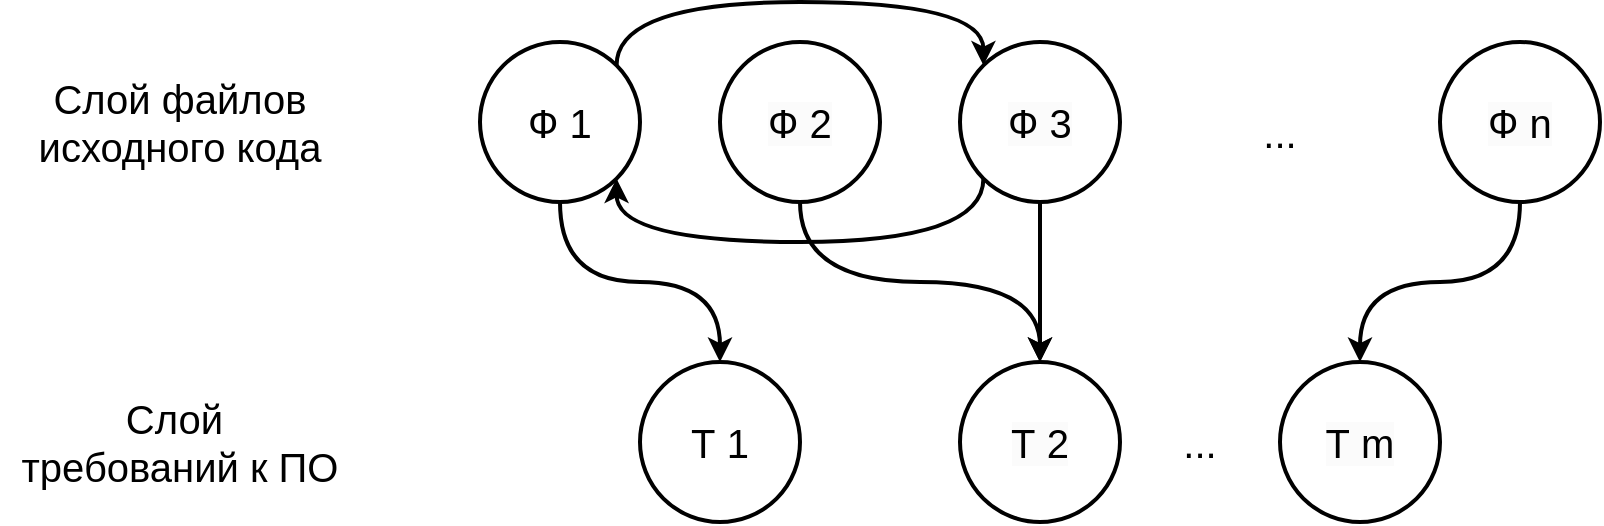 <mxfile version="24.1.0" type="device">
  <diagram name="Страница — 1" id="Dx4HJu2XlHP2NclFZBdM">
    <mxGraphModel dx="1696" dy="674" grid="1" gridSize="10" guides="1" tooltips="1" connect="1" arrows="1" fold="1" page="1" pageScale="1" pageWidth="827" pageHeight="1169" math="0" shadow="0">
      <root>
        <mxCell id="0" />
        <mxCell id="1" parent="0" />
        <mxCell id="aCNr2ZCx3YeNcreIHC94-26" style="edgeStyle=orthogonalEdgeStyle;curved=1;rounded=0;orthogonalLoop=1;jettySize=auto;html=1;exitX=1;exitY=0;exitDx=0;exitDy=0;entryX=0;entryY=0;entryDx=0;entryDy=0;fontSize=20;strokeWidth=2;" parent="1" source="aCNr2ZCx3YeNcreIHC94-1" target="aCNr2ZCx3YeNcreIHC94-3" edge="1">
          <mxGeometry relative="1" as="geometry">
            <Array as="points">
              <mxPoint x="188" y="140" />
              <mxPoint x="372" y="140" />
            </Array>
          </mxGeometry>
        </mxCell>
        <mxCell id="M6A23sAuDvBOEtbgDGJb-3" style="edgeStyle=orthogonalEdgeStyle;curved=1;rounded=0;orthogonalLoop=1;jettySize=auto;html=1;exitX=0.5;exitY=1;exitDx=0;exitDy=0;entryX=0.5;entryY=0;entryDx=0;entryDy=0;strokeWidth=2;" parent="1" source="aCNr2ZCx3YeNcreIHC94-1" target="aCNr2ZCx3YeNcreIHC94-4" edge="1">
          <mxGeometry relative="1" as="geometry" />
        </mxCell>
        <mxCell id="aCNr2ZCx3YeNcreIHC94-1" value="Ф 1" style="ellipse;whiteSpace=wrap;html=1;aspect=fixed;fontSize=20;strokeWidth=2;" parent="1" vertex="1">
          <mxGeometry x="120" y="160" width="80" height="80" as="geometry" />
        </mxCell>
        <mxCell id="M6A23sAuDvBOEtbgDGJb-5" style="edgeStyle=orthogonalEdgeStyle;curved=1;rounded=0;orthogonalLoop=1;jettySize=auto;html=1;exitX=0.5;exitY=1;exitDx=0;exitDy=0;entryX=0.5;entryY=0;entryDx=0;entryDy=0;strokeWidth=2;" parent="1" source="aCNr2ZCx3YeNcreIHC94-2" target="aCNr2ZCx3YeNcreIHC94-5" edge="1">
          <mxGeometry relative="1" as="geometry" />
        </mxCell>
        <mxCell id="aCNr2ZCx3YeNcreIHC94-2" value="&lt;span style=&quot;color: rgb(0, 0, 0); font-family: Helvetica; font-size: 20px; font-style: normal; font-variant-ligatures: normal; font-variant-caps: normal; font-weight: 400; letter-spacing: normal; orphans: 2; text-align: center; text-indent: 0px; text-transform: none; widows: 2; word-spacing: 0px; -webkit-text-stroke-width: 0px; white-space: normal; background-color: rgb(251, 251, 251); text-decoration-thickness: initial; text-decoration-style: initial; text-decoration-color: initial; float: none; display: inline !important;&quot;&gt;Ф 2&lt;/span&gt;" style="ellipse;whiteSpace=wrap;html=1;aspect=fixed;fontSize=20;strokeWidth=2;" parent="1" vertex="1">
          <mxGeometry x="240" y="160" width="80" height="80" as="geometry" />
        </mxCell>
        <mxCell id="aCNr2ZCx3YeNcreIHC94-27" style="edgeStyle=orthogonalEdgeStyle;curved=1;rounded=0;orthogonalLoop=1;jettySize=auto;html=1;exitX=0;exitY=1;exitDx=0;exitDy=0;entryX=1;entryY=1;entryDx=0;entryDy=0;fontSize=20;strokeWidth=2;" parent="1" source="aCNr2ZCx3YeNcreIHC94-3" target="aCNr2ZCx3YeNcreIHC94-1" edge="1">
          <mxGeometry relative="1" as="geometry">
            <Array as="points">
              <mxPoint x="372" y="260" />
              <mxPoint x="188" y="260" />
            </Array>
          </mxGeometry>
        </mxCell>
        <mxCell id="aCNr2ZCx3YeNcreIHC94-3" value="&lt;span style=&quot;color: rgb(0, 0, 0); font-family: Helvetica; font-size: 20px; font-style: normal; font-variant-ligatures: normal; font-variant-caps: normal; font-weight: 400; letter-spacing: normal; orphans: 2; text-align: center; text-indent: 0px; text-transform: none; widows: 2; word-spacing: 0px; -webkit-text-stroke-width: 0px; white-space: normal; background-color: rgb(251, 251, 251); text-decoration-thickness: initial; text-decoration-style: initial; text-decoration-color: initial; float: none; display: inline !important;&quot;&gt;Ф 3&lt;/span&gt;" style="ellipse;whiteSpace=wrap;html=1;aspect=fixed;fontSize=20;strokeWidth=2;" parent="1" vertex="1">
          <mxGeometry x="360" y="160" width="80" height="80" as="geometry" />
        </mxCell>
        <mxCell id="aCNr2ZCx3YeNcreIHC94-4" value="Т 1" style="ellipse;whiteSpace=wrap;html=1;aspect=fixed;fontSize=20;strokeWidth=2;" parent="1" vertex="1">
          <mxGeometry x="200" y="320" width="80" height="80" as="geometry" />
        </mxCell>
        <mxCell id="aCNr2ZCx3YeNcreIHC94-5" value="&lt;span style=&quot;color: rgb(0, 0, 0); font-family: Helvetica; font-size: 20px; font-style: normal; font-variant-ligatures: normal; font-variant-caps: normal; font-weight: 400; letter-spacing: normal; orphans: 2; text-align: center; text-indent: 0px; text-transform: none; widows: 2; word-spacing: 0px; -webkit-text-stroke-width: 0px; white-space: normal; background-color: rgb(251, 251, 251); text-decoration-thickness: initial; text-decoration-style: initial; text-decoration-color: initial; float: none; display: inline !important;&quot;&gt;Т 2&lt;/span&gt;" style="ellipse;whiteSpace=wrap;html=1;aspect=fixed;fontSize=20;strokeWidth=2;" parent="1" vertex="1">
          <mxGeometry x="360" y="320" width="80" height="80" as="geometry" />
        </mxCell>
        <mxCell id="aCNr2ZCx3YeNcreIHC94-6" value="&lt;span style=&quot;color: rgb(0, 0, 0); font-family: Helvetica; font-size: 20px; font-style: normal; font-variant-ligatures: normal; font-variant-caps: normal; font-weight: 400; letter-spacing: normal; orphans: 2; text-align: center; text-indent: 0px; text-transform: none; widows: 2; word-spacing: 0px; -webkit-text-stroke-width: 0px; white-space: normal; background-color: rgb(251, 251, 251); text-decoration-thickness: initial; text-decoration-style: initial; text-decoration-color: initial; float: none; display: inline !important;&quot;&gt;Т m&lt;/span&gt;" style="ellipse;whiteSpace=wrap;html=1;aspect=fixed;fontSize=20;strokeWidth=2;" parent="1" vertex="1">
          <mxGeometry x="520" y="320" width="80" height="80" as="geometry" />
        </mxCell>
        <mxCell id="aCNr2ZCx3YeNcreIHC94-8" value="..." style="text;html=1;align=center;verticalAlign=middle;whiteSpace=wrap;rounded=0;fontSize=20;strokeWidth=2;" parent="1" vertex="1">
          <mxGeometry x="450" y="345" width="60" height="30" as="geometry" />
        </mxCell>
        <mxCell id="M6A23sAuDvBOEtbgDGJb-4" style="edgeStyle=orthogonalEdgeStyle;curved=1;rounded=0;orthogonalLoop=1;jettySize=auto;html=1;exitX=0.5;exitY=1;exitDx=0;exitDy=0;entryX=0.5;entryY=0;entryDx=0;entryDy=0;strokeWidth=2;" parent="1" source="aCNr2ZCx3YeNcreIHC94-10" target="aCNr2ZCx3YeNcreIHC94-6" edge="1">
          <mxGeometry relative="1" as="geometry" />
        </mxCell>
        <mxCell id="aCNr2ZCx3YeNcreIHC94-10" value="&lt;span style=&quot;color: rgb(0, 0, 0); font-family: Helvetica; font-size: 20px; font-style: normal; font-variant-ligatures: normal; font-variant-caps: normal; font-weight: 400; letter-spacing: normal; orphans: 2; text-align: center; text-indent: 0px; text-transform: none; widows: 2; word-spacing: 0px; -webkit-text-stroke-width: 0px; white-space: normal; background-color: rgb(251, 251, 251); text-decoration-thickness: initial; text-decoration-style: initial; text-decoration-color: initial; float: none; display: inline !important;&quot;&gt;Ф n&lt;/span&gt;" style="ellipse;whiteSpace=wrap;html=1;aspect=fixed;fontSize=20;strokeWidth=2;" parent="1" vertex="1">
          <mxGeometry x="600" y="160" width="80" height="80" as="geometry" />
        </mxCell>
        <mxCell id="aCNr2ZCx3YeNcreIHC94-11" value="..." style="text;html=1;align=center;verticalAlign=middle;whiteSpace=wrap;rounded=0;fontSize=20;strokeWidth=2;" parent="1" vertex="1">
          <mxGeometry x="490" y="190" width="60" height="30" as="geometry" />
        </mxCell>
        <mxCell id="aCNr2ZCx3YeNcreIHC94-15" value="" style="endArrow=classic;html=1;rounded=0;exitX=0.5;exitY=1;exitDx=0;exitDy=0;entryX=0.5;entryY=0;entryDx=0;entryDy=0;fontSize=20;strokeWidth=2;" parent="1" source="aCNr2ZCx3YeNcreIHC94-3" target="aCNr2ZCx3YeNcreIHC94-5" edge="1">
          <mxGeometry width="50" height="50" relative="1" as="geometry">
            <mxPoint x="400" y="370" as="sourcePoint" />
            <mxPoint x="450" y="320" as="targetPoint" />
          </mxGeometry>
        </mxCell>
        <mxCell id="M6A23sAuDvBOEtbgDGJb-1" value="Слой файлов исходного кода" style="text;html=1;align=center;verticalAlign=middle;whiteSpace=wrap;rounded=0;fontSize=20;strokeWidth=2;" parent="1" vertex="1">
          <mxGeometry x="-120" y="185" width="180" height="30" as="geometry" />
        </mxCell>
        <mxCell id="M6A23sAuDvBOEtbgDGJb-2" value="Слой&amp;nbsp;&lt;div&gt;требований к ПО&lt;/div&gt;" style="text;html=1;align=center;verticalAlign=middle;whiteSpace=wrap;rounded=0;fontSize=20;strokeWidth=2;" parent="1" vertex="1">
          <mxGeometry x="-120" y="345" width="180" height="30" as="geometry" />
        </mxCell>
      </root>
    </mxGraphModel>
  </diagram>
</mxfile>
